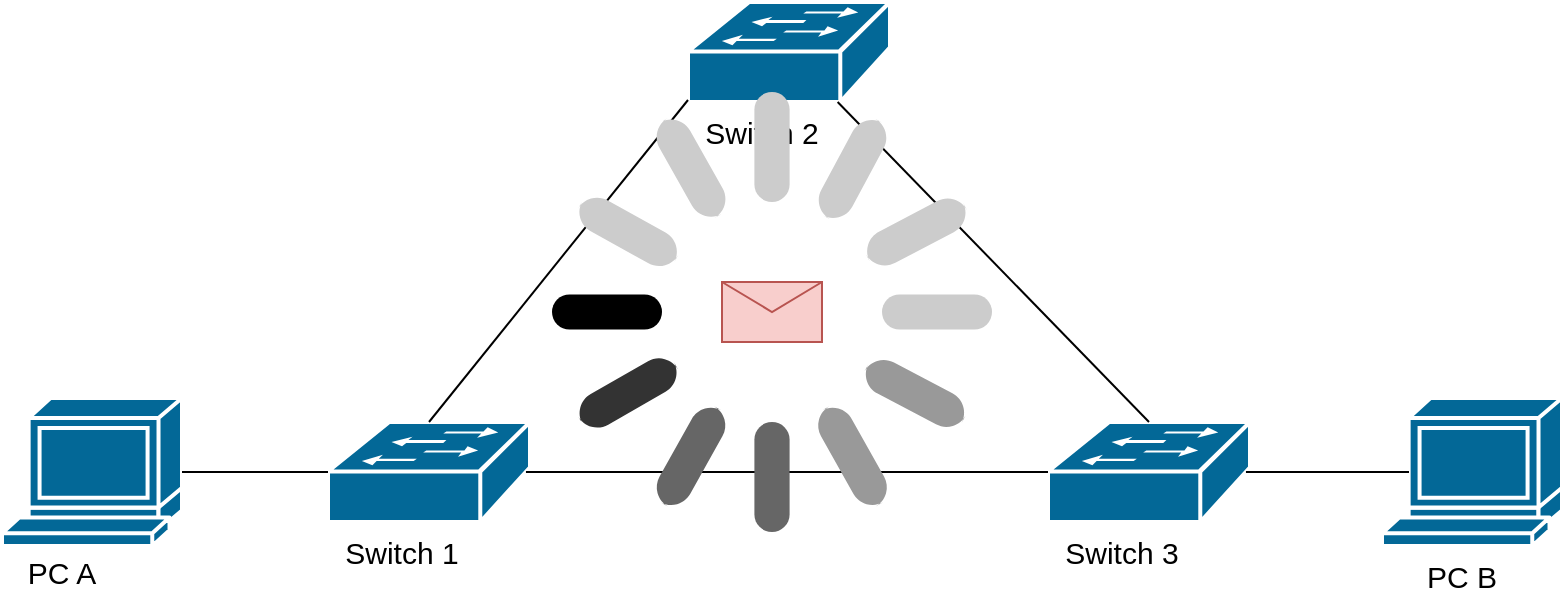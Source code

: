 <mxfile version="18.1.3" type="github"><diagram id="K00No8PFQpgPU9eF6Gh3" name="Page-1"><mxGraphModel dx="1117" dy="611" grid="1" gridSize="10" guides="1" tooltips="1" connect="1" arrows="1" fold="1" page="1" pageScale="1" pageWidth="827" pageHeight="1169" math="0" shadow="0"><root><mxCell id="0"/><mxCell id="1" parent="0"/><mxCell id="Pq2s1rolhXNcvBjcGybK-1" value="" style="shape=mxgraph.cisco.switches.workgroup_switch;sketch=0;html=1;pointerEvents=1;dashed=0;fillColor=#036897;strokeColor=#ffffff;strokeWidth=2;verticalLabelPosition=bottom;verticalAlign=top;align=center;outlineConnect=0;" parent="1" vertex="1"><mxGeometry x="363" y="200" width="101" height="50" as="geometry"/></mxCell><mxCell id="Pq2s1rolhXNcvBjcGybK-2" value="" style="shape=mxgraph.cisco.switches.workgroup_switch;sketch=0;html=1;pointerEvents=1;dashed=0;fillColor=#036897;strokeColor=#ffffff;strokeWidth=2;verticalLabelPosition=bottom;verticalAlign=top;align=center;outlineConnect=0;" parent="1" vertex="1"><mxGeometry x="543" y="410" width="101" height="50" as="geometry"/></mxCell><mxCell id="Pq2s1rolhXNcvBjcGybK-3" value="" style="shape=mxgraph.cisco.switches.workgroup_switch;sketch=0;html=1;pointerEvents=1;dashed=0;fillColor=#036897;strokeColor=#ffffff;strokeWidth=2;verticalLabelPosition=bottom;verticalAlign=top;align=center;outlineConnect=0;" parent="1" vertex="1"><mxGeometry x="183" y="410" width="101" height="50" as="geometry"/></mxCell><mxCell id="Pq2s1rolhXNcvBjcGybK-5" value="" style="shape=mxgraph.cisco.computers_and_peripherals.terminal;sketch=0;html=1;pointerEvents=1;dashed=0;fillColor=#036897;strokeColor=#ffffff;strokeWidth=2;verticalLabelPosition=bottom;verticalAlign=top;align=center;outlineConnect=0;" parent="1" vertex="1"><mxGeometry x="20" y="398" width="90" height="74" as="geometry"/></mxCell><mxCell id="Pq2s1rolhXNcvBjcGybK-11" value="" style="endArrow=none;html=1;rounded=0;exitX=0.5;exitY=0;exitDx=0;exitDy=0;exitPerimeter=0;entryX=0;entryY=0.98;entryDx=0;entryDy=0;entryPerimeter=0;" parent="1" source="Pq2s1rolhXNcvBjcGybK-3" target="Pq2s1rolhXNcvBjcGybK-1" edge="1"><mxGeometry width="50" height="50" relative="1" as="geometry"><mxPoint x="270" y="390" as="sourcePoint"/><mxPoint x="320" y="340" as="targetPoint"/></mxGeometry></mxCell><mxCell id="Pq2s1rolhXNcvBjcGybK-13" value="" style="endArrow=none;html=1;rounded=0;exitX=0.5;exitY=0;exitDx=0;exitDy=0;exitPerimeter=0;" parent="1" source="Pq2s1rolhXNcvBjcGybK-2" target="Pq2s1rolhXNcvBjcGybK-1" edge="1"><mxGeometry width="50" height="50" relative="1" as="geometry"><mxPoint x="370" y="450" as="sourcePoint"/><mxPoint x="420" y="400" as="targetPoint"/></mxGeometry></mxCell><mxCell id="Pq2s1rolhXNcvBjcGybK-14" value="" style="endArrow=none;html=1;rounded=0;exitX=0.98;exitY=0.5;exitDx=0;exitDy=0;exitPerimeter=0;entryX=0;entryY=0.5;entryDx=0;entryDy=0;entryPerimeter=0;" parent="1" source="Pq2s1rolhXNcvBjcGybK-3" target="Pq2s1rolhXNcvBjcGybK-2" edge="1"><mxGeometry width="50" height="50" relative="1" as="geometry"><mxPoint x="370" y="450" as="sourcePoint"/><mxPoint x="420" y="400" as="targetPoint"/></mxGeometry></mxCell><mxCell id="Pq2s1rolhXNcvBjcGybK-16" value="" style="shape=mxgraph.cisco.computers_and_peripherals.terminal;sketch=0;html=1;pointerEvents=1;dashed=0;fillColor=#036897;strokeColor=#ffffff;strokeWidth=2;verticalLabelPosition=bottom;verticalAlign=top;align=center;outlineConnect=0;" parent="1" vertex="1"><mxGeometry x="710" y="398" width="90" height="74" as="geometry"/></mxCell><mxCell id="Pq2s1rolhXNcvBjcGybK-18" value="" style="endArrow=none;html=1;rounded=0;exitX=1;exitY=0.5;exitDx=0;exitDy=0;exitPerimeter=0;entryX=0;entryY=0.5;entryDx=0;entryDy=0;entryPerimeter=0;" parent="1" source="Pq2s1rolhXNcvBjcGybK-5" target="Pq2s1rolhXNcvBjcGybK-3" edge="1"><mxGeometry width="50" height="50" relative="1" as="geometry"><mxPoint x="190" y="570" as="sourcePoint"/><mxPoint x="240" y="520" as="targetPoint"/></mxGeometry></mxCell><mxCell id="Pq2s1rolhXNcvBjcGybK-19" value="" style="endArrow=none;html=1;rounded=0;exitX=0.98;exitY=0.5;exitDx=0;exitDy=0;exitPerimeter=0;entryX=0.15;entryY=0.5;entryDx=0;entryDy=0;entryPerimeter=0;" parent="1" source="Pq2s1rolhXNcvBjcGybK-2" target="Pq2s1rolhXNcvBjcGybK-16" edge="1"><mxGeometry width="50" height="50" relative="1" as="geometry"><mxPoint x="610" y="440" as="sourcePoint"/><mxPoint x="660" y="390" as="targetPoint"/></mxGeometry></mxCell><mxCell id="Pq2s1rolhXNcvBjcGybK-20" value="&lt;font style=&quot;font-size: 15px;&quot;&gt;PC A&lt;/font&gt;" style="text;html=1;strokeColor=none;fillColor=none;align=center;verticalAlign=middle;whiteSpace=wrap;rounded=0;" parent="1" vertex="1"><mxGeometry x="20" y="470" width="60" height="30" as="geometry"/></mxCell><mxCell id="Pq2s1rolhXNcvBjcGybK-21" value="&lt;font style=&quot;font-size: 15px;&quot;&gt;Switch 1&lt;/font&gt;" style="text;html=1;strokeColor=none;fillColor=none;align=center;verticalAlign=middle;whiteSpace=wrap;rounded=0;" parent="1" vertex="1"><mxGeometry x="190" y="460" width="60" height="30" as="geometry"/></mxCell><mxCell id="Pq2s1rolhXNcvBjcGybK-22" value="&lt;font style=&quot;font-size: 15px;&quot;&gt;Switch 2&lt;/font&gt;" style="text;html=1;strokeColor=none;fillColor=none;align=center;verticalAlign=middle;whiteSpace=wrap;rounded=0;" parent="1" vertex="1"><mxGeometry x="370" y="250" width="60" height="30" as="geometry"/></mxCell><mxCell id="Pq2s1rolhXNcvBjcGybK-23" value="&lt;font style=&quot;font-size: 15px;&quot;&gt;Switch 3&lt;/font&gt;" style="text;html=1;strokeColor=none;fillColor=none;align=center;verticalAlign=middle;whiteSpace=wrap;rounded=0;" parent="1" vertex="1"><mxGeometry x="550" y="460" width="60" height="30" as="geometry"/></mxCell><mxCell id="Pq2s1rolhXNcvBjcGybK-24" value="&lt;font style=&quot;font-size: 15px;&quot;&gt;PC B&lt;/font&gt;" style="text;html=1;strokeColor=none;fillColor=none;align=center;verticalAlign=middle;whiteSpace=wrap;rounded=0;" parent="1" vertex="1"><mxGeometry x="720" y="472" width="60" height="30" as="geometry"/></mxCell><mxCell id="SlvybQqKs0K-QQMCdCQa-1" value="" style="shape=message;html=1;whiteSpace=wrap;html=1;outlineConnect=0;fontSize=15;rotation=0;fillColor=#dae8fc;strokeColor=#6c8ebf;" vertex="1" parent="1"><mxGeometry x="380" y="340" width="50" height="30" as="geometry"/></mxCell><mxCell id="SlvybQqKs0K-QQMCdCQa-2" value="" style="html=1;verticalLabelPosition=bottom;labelBackgroundColor=#ffffff;verticalAlign=top;shadow=0;dashed=0;strokeWidth=2;shape=mxgraph.ios7.misc.loading_circle;" vertex="1" parent="1"><mxGeometry x="295" y="245" width="220" height="220" as="geometry"/></mxCell><mxCell id="Cs98_yRKcukp_XkSm2hE-1" value="" style="shape=message;html=1;whiteSpace=wrap;html=1;outlineConnect=0;fontSize=15;rotation=0;fillColor=#f8cecc;strokeColor=#b85450;" parent="1" vertex="1"><mxGeometry x="380" y="340" width="50" height="30" as="geometry"/></mxCell></root></mxGraphModel></diagram></mxfile>